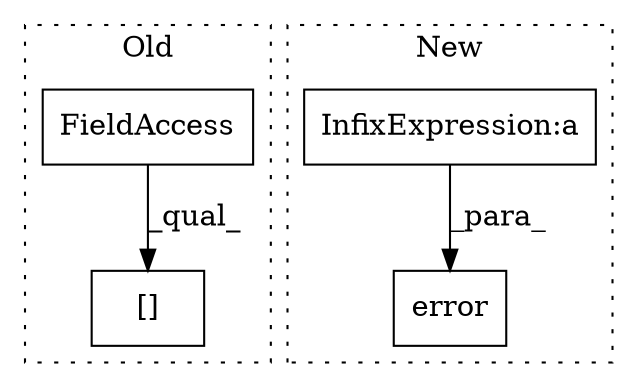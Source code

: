 digraph G {
subgraph cluster0 {
1 [label="[]" a="2" s="7875,7895" l="17,1" shape="box"];
3 [label="FieldAccess" a="22" s="7875" l="16" shape="box"];
label = "Old";
style="dotted";
}
subgraph cluster1 {
2 [label="error" a="32" s="7893,8077" l="6,1" shape="box"];
4 [label="InfixExpression:a" a="27" s="7839" l="3" shape="box"];
label = "New";
style="dotted";
}
3 -> 1 [label="_qual_"];
4 -> 2 [label="_para_"];
}